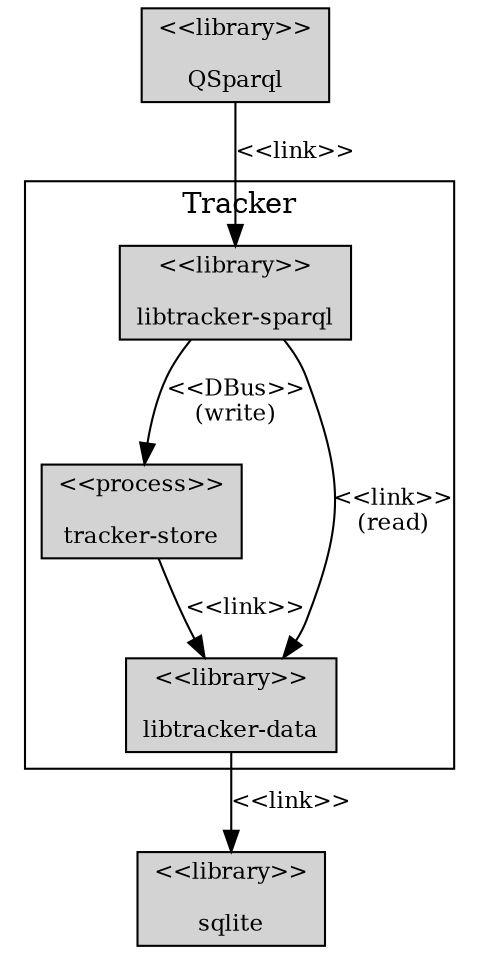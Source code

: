 /*
 * Structural view of tracker
 *
 * Generate PNG with: dot -Tpng tracker-structural-view.dot
 * View the diagram: dotty tracker-structural-view.dot
*/

digraph G {

  graph [size="640,480"];
  node [shape=box, style=filled, fontsize=11];
  edge [fontsize=11];

  { rank=source
    qsparql [label="<<library>>\n\nQSparql"];
  }

  subgraph cluster0 { 
    label="Tracker"

    libtrackersparql [label="<<library>>\n\nlibtracker-sparql"]
    store [label="<<process>>\n\ntracker-store"]
    libtrackerdata [label="<<library>>\n\nlibtracker-data"]
  }

  {
    rank=sink
    sqlite [label="<<library>>\n\nsqlite" ];    
  }

  qsparql -> libtrackersparql [label="<<link>>"]
  libtrackersparql -> store [label="<<DBus>>\n(write)"]
  libtrackersparql -> libtrackerdata [label="<<link>>\n(read)"]
  store -> libtrackerdata [label="<<link>>"]
  libtrackerdata -> sqlite [label="<<link>>"]

  
  
}
